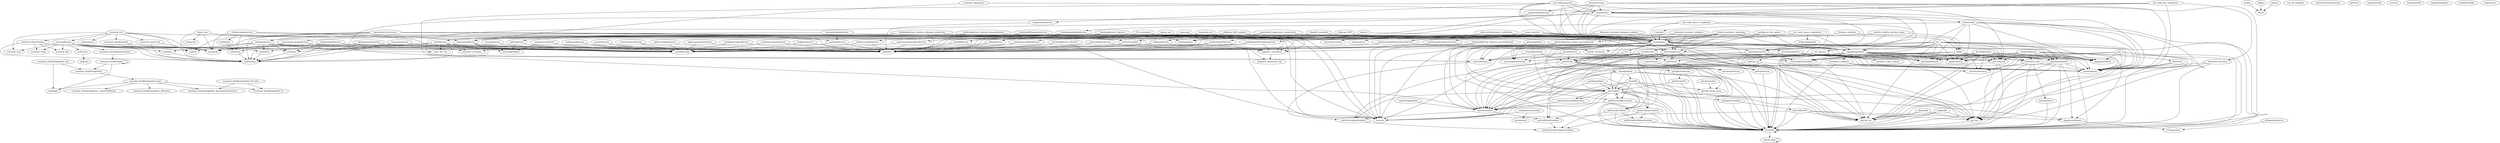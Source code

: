 /* Created by mdot for Matlab */
digraph m2html {
  PCA_stochastic -> stiefelfactory;
  PCA_stochastic -> stochasticgradient;
  PCA_stochastic -> statsfunhelper;
  dominant_invariant_subspace -> grassmannfactory;
  dominant_invariant_subspace -> trustregions;
  dominant_invariant_subspace -> hessianspectrum;
  dominant_invariant_subspace_complex -> grassmanncomplexfactory;
  dominant_invariant_subspace_complex -> trustregions;
  dominant_invariant_subspace_complex -> hessianspectrum;
  doubly_stochastic_denoising -> doubly_stochastic;
  doubly_stochastic_denoising -> multinomialdoublystochasticfactory;
  doubly_stochastic_denoising -> multinomialsymmetricfactory;
  doubly_stochastic_denoising -> conjugategradient;
  doubly_stochastic_denoising -> trustregions;
  doubly_stochastic_denoising -> checkgradient;
  doubly_stochastic_denoising -> checkhessian;
  elliptope_SDP -> obliquefactory;
  elliptope_SDP -> trustregions;
  elliptope_SDP_complex -> obliquecomplexfactory;
  elliptope_SDP_complex -> trustregions;
  essential_svd -> essential_costE2cost;
  essential_svd -> essential_egradE2egrad;
  essential_svd -> essential_ehessE2ehess;
  essential_svd -> essential_hat3;
  essential_svd -> essentialfactory;
  essential_svd -> randrot;
  essential_svd -> trustregions;
  essential_svd -> multiprod;
  essential_svd -> multisqnorm;
  generalized_eigenvalue_computation -> grassmanngeneralizedfactory;
  generalized_eigenvalue_computation -> trustregions;
  generalized_procrustes -> euclideanfactory;
  generalized_procrustes -> randrot;
  generalized_procrustes -> rotationsfactory;
  generalized_procrustes -> trustregions;
  generalized_procrustes -> hessianspectrum;
  generalized_procrustes -> multiprod;
  generalized_procrustes -> multitransp;
  generalized_procrustes -> productmanifold;
  low_rank_dist_completion -> mergeOptions;
  low_rank_dist_completion -> symfixedrankYYfactory;
  low_rank_dist_completion -> linesearch_decrease;
  low_rank_dist_completion -> trustregions;
  low_rank_dist_completion -> manoptsolve;
  low_rank_matrix_completion -> fixedrankembeddedfactory;
  low_rank_matrix_completion -> conjugategradient;
  low_rank_matrix_completion -> trustregions;
  low_rank_matrix_completion -> hessianspectrum;
  low_rank_tensor_completion -> fixedrankfactory_tucker_preconditioned;
  low_rank_tensor_completion -> tucker2multiarray;
  low_rank_tensor_completion -> conjugategradient;
  low_rank_tensor_completion -> trustregions;
  maxcut -> elliptopefactory;
  maxcut -> trustregions;
  maxcut -> statsfunhelper;
  nonlinear_eigenspace -> grassmannfactory;
  nonlinear_eigenspace -> manoptsolve;
  packing_on_the_sphere -> obliquefactory;
  packing_on_the_sphere -> conjugategradient;
  packing_on_the_sphere -> hessianspectrum;
  positive_definite_karcher_mean -> sympositivedefinitefactory;
  positive_definite_karcher_mean -> rlbfgs;
  positive_definite_karcher_mean -> approxhessianFD;
  radio_interferometric_calibration -> symfixedrankYYcomplexfactory;
  radio_interferometric_calibration -> trustregions;
  robust_pca -> grassmannfactory;
  robust_pca -> trustregions;
  robust_pca -> multiprod;
  robust_pca -> multiscale;
  robust_pca -> multitransp;
  shapefit_smoothed -> shapefitfactory;
  shapefit_smoothed -> trustregions;
  sparse_pca -> stiefelfactory;
  sparse_pca -> trustregions;
  thomson_problem -> obliquefactory;
  thomson_problem -> rlbfgs;
  truncated_svd -> grassmannfactory;
  truncated_svd -> trustregions;
  truncated_svd -> hessianspectrum;
  truncated_svd -> productmanifold;
  using_counters -> spherefactory;
  using_counters -> rlbfgs;
  using_counters -> conjugategradient;
  using_counters -> trustregions;
  using_counters -> incrementcounter;
  using_counters -> statscounters;
  using_counters -> statsfunhelper;
  using_gpu -> grassmannfactory;
  using_gpu -> trustregions;
  StoreDB -> StoreDB;
  StoreDB -> handle_light;
  canGetDirectionalDerivative -> canGetGradient;
  canGetEuclideanGradient -> canGetPartialEuclideanGradient;
  canGetGradient -> canGetEuclideanGradient;
  canGetGradient -> canGetPartialGradient;
  canGetHessian -> canGetEuclideanGradient;
  canGetPartialGradient -> canGetPartialEuclideanGradient;
  canGetPrecon -> canGetSqrtPrecon;
  canGetSubgradient -> canGetGradient;
  getApproxGradient -> StoreDB;
  getApproxGradient -> getGradientFD;
  getApproxHessian -> StoreDB;
  getApproxHessian -> getHessianFD;
  getCost -> StoreDB;
  getCostGrad -> StoreDB;
  getCostGrad -> getCost;
  getCostGrad -> getGradient;
  getDirectionalDerivative -> StoreDB;
  getDirectionalDerivative -> canGetGradient;
  getDirectionalDerivative -> getGradient;
  getEuclideanGradient -> StoreDB;
  getEuclideanGradient -> canGetPartialEuclideanGradient;
  getEuclideanGradient -> getPartialEuclideanGradient;
  getGradient -> StoreDB;
  getGradient -> canGetDirectionalDerivative;
  getGradient -> canGetEuclideanGradient;
  getGradient -> canGetPartialGradient;
  getGradient -> getApproxGradient;
  getGradient -> getDirectionalDerivative;
  getGradient -> getEuclideanGradient;
  getGradient -> getPartialGradient;
  getGradient -> lincomb;
  getGradient -> tangentorthobasis;
  getGradientFD -> StoreDB;
  getGradientFD -> canGetCost;
  getGradientFD -> getCost;
  getGradientFD -> lincomb;
  getGradientFD -> tangentorthobasis;
  getHessian -> StoreDB;
  getHessian -> canGetEuclideanGradient;
  getHessian -> getApproxHessian;
  getHessian -> getEuclideanGradient;
  getHessianFD -> StoreDB;
  getHessianFD -> getGradient;
  getLinesearch -> StoreDB;
  getPartialEuclideanGradient -> StoreDB;
  getPartialGradient -> StoreDB;
  getPartialGradient -> canGetPartialEuclideanGradient;
  getPartialGradient -> getPartialEuclideanGradient;
  getPrecon -> StoreDB;
  getPrecon -> canGetSqrtPrecon;
  getPrecon -> getSqrtPrecon;
  getSqrtPrecon -> StoreDB;
  getSubgradient -> StoreDB;
  getSubgradient -> canGetGradient;
  getSubgradient -> getGradient;
  handle_light -> handle_light;
  complexcirclefactory -> factorygpuhelper;
  complexcirclefactory -> hashmd5;
  complexcirclefactory -> matrixlincomb;
  realphasefactory -> hashmd5;
  realphasefactory -> matrixlincomb;
  essential_costE2cost -> multiprod;
  essential_costE2cost -> multitransp;
  essential_egradE2egrad -> multiprod;
  essential_egradE2egrad -> multitransp;
  essential_ehessE2ehess -> essential_flat;
  essential_ehessE2ehess -> essential_sharp;
  essential_ehessE2ehess -> multiprod;
  essential_ehessE2ehess -> multitransp;
  essentialfactory -> essential_flat;
  essentialfactory -> essential_hat3;
  essentialfactory -> essential_sharp;
  essentialfactory -> essential_closestRepresentative;
  essentialfactory -> randrot;
  essentialfactory -> randskew;
  essentialfactory -> hashmd5;
  essentialfactory -> matrixlincomb;
  essentialfactory -> multiprod;
  essentialfactory -> multiskew;
  essentialfactory -> multisym;
  essentialfactory -> multitrace;
  essentialfactory -> multitransp;
  essential_closestRepresentative -> essential_distMinAngle;
  essential_distMinAngle -> essential_distMinAngle;
  essential_distMinAngle -> essential_distMinAnglePair;
  essential_distMinAngle -> modAngle;
  essential_distMinAnglePair -> essential_distMinAnglePair_base;
  essential_distMinAnglePair_base -> essential_distMinAnglePair_computeDfBreak;
  essential_distMinAnglePair_base -> essential_distMinAnglePair_dfNewton;
  essential_distMinAnglePair_base -> essential_distMinAnglePair_discontinuityDistance;
  essential_distMinAnglePair_base -> essential_distMinAnglePair_ft;
  essential_distMinAnglePair_base -> modAngle;
  essential_distMinAnglePair_ftFromQ -> essential_distMinAnglePair_discontinuityDistance;
  essential_distMinAnglePair_ftFromQ -> essential_distMinAnglePair_ft;
  essential_distMinAnglePair_test -> essential_distMinAnglePair;
  essential_distMinAnglePair_test -> modAngle;
  centeredmatrixfactory -> hashmd5;
  centeredmatrixfactory -> matrixlincomb;
  constantfactory -> matrixlincomb;
  euclideancomplexfactory -> hashmd5;
  euclideancomplexfactory -> matrixlincomb;
  euclideanfactory -> hashmd5;
  euclideanfactory -> matrixlincomb;
  shapefitfactory -> hashmd5;
  shapefitfactory -> matrixlincomb;
  skewsymmetricfactory -> hashmd5;
  skewsymmetricfactory -> matrixlincomb;
  skewsymmetricfactory -> multiskew;
  skewsymmetricfactory -> multitransp;
  symmetricfactory -> hashmd5;
  symmetricfactory -> matrixlincomb;
  symmetricfactory -> multisym;
  symmetricfactory -> multitransp;
  fixedrankMNquotientfactory -> stiefelfactory;
  fixedrankMNquotientfactory -> hashmd5;
  fixedrankMNquotientfactory -> lincomb;
  fixedrankMNquotientfactory -> lyapunov_symmetric;
  fixedrankembeddedfactory -> stiefelfactory;
  fixedrankembeddedfactory -> hashmd5;
  fixedrankembeddedfactory -> lincomb;
  fixedrankfactory_2factors -> hashmd5;
  fixedrankfactory_2factors -> lincomb;
  fixedrankfactory_2factors -> sylvester_nochecks;
  fixedrankfactory_2factors_preconditioned -> hashmd5;
  fixedrankfactory_2factors_preconditioned -> lincomb;
  fixedrankfactory_2factors_subspace_projection -> stiefelfactory;
  fixedrankfactory_2factors_subspace_projection -> hashmd5;
  fixedrankfactory_2factors_subspace_projection -> lincomb;
  fixedrankfactory_2factors_subspace_projection -> lyapunov_symmetric_eig;
  fixedrankfactory_3factors -> stiefelfactory;
  fixedrankfactory_3factors -> hashmd5;
  fixedrankfactory_3factors -> lincomb;
  fixedrankfactory_3factors -> lyapunov_symmetric;
  fixedrankfactory_3factors_preconditioned -> stiefelfactory;
  fixedrankfactory_3factors_preconditioned -> hashmd5;
  fixedrankfactory_3factors_preconditioned -> lincomb;
  fixedrankfactory_3factors_preconditioned -> lyapunov_symmetric;
  fixedrankfactory_tucker_preconditioned -> hashmd5;
  fixedrankfactory_tucker_preconditioned -> lincomb;
  fixedrankfactory_tucker_preconditioned -> lyapunov_symmetric;
  grassmanncomplexfactory -> hashmd5;
  grassmanncomplexfactory -> matrixlincomb;
  grassmanncomplexfactory -> multihconj;
  grassmanncomplexfactory -> multiprod;
  grassmannfactory -> factorygpuhelper;
  grassmannfactory -> hashmd5;
  grassmannfactory -> matrixlincomb;
  grassmannfactory -> multiprod;
  grassmannfactory -> multitransp;
  grassmanngeneralizedfactory -> hashmd5;
  grassmanngeneralizedfactory -> matrixlincomb;
  multinomialdoublystochasticfactory -> doubly_stochastic;
  multinomialdoublystochasticfactory -> hashmd5;
  multinomialdoublystochasticfactory -> matrixlincomb;
  multinomialfactory -> hashmd5;
  multinomialfactory -> matrixlincomb;
  multinomialsymmetricfactory -> doubly_stochastic;
  multinomialsymmetricfactory -> hashmd5;
  multinomialsymmetricfactory -> matrixlincomb;
  obliquecomplexfactory -> hashmd5;
  obliquecomplexfactory -> matrixlincomb;
  obliquefactory -> hashmd5;
  obliquefactory -> matrixlincomb;
  positivefactory -> hashmd5;
  positivefactory -> matrixlincomb;
  randskew -> multitransp;
  rotationsfactory -> randrot;
  rotationsfactory -> randskew;
  rotationsfactory -> solve_for_triu;
  rotationsfactory -> hashmd5;
  rotationsfactory -> matrixlincomb;
  rotationsfactory -> multiprod;
  rotationsfactory -> multiskew;
  rotationsfactory -> multisym;
  rotationsfactory -> multitransp;
  rotationsfactory -> sylvester_nochecks;
  specialeuclideanfactory -> euclideanfactory;
  specialeuclideanfactory -> rotationsfactory;
  specialeuclideanfactory -> productmanifold;
  spherecomplexfactory -> hashmd5;
  spherecomplexfactory -> matrixlincomb;
  spherefactory -> factorygpuhelper;
  spherefactory -> hashmd5;
  spherefactory -> matrixlincomb;
  spheresymmetricfactory -> hashmd5;
  spheresymmetricfactory -> matrixlincomb;
  stiefelcomplexfactory -> hashmd5;
  stiefelcomplexfactory -> matrixlincomb;
  stiefelcomplexfactory -> multihconj;
  stiefelcomplexfactory -> multiherm;
  stiefelcomplexfactory -> multiprod;
  stiefelfactory -> solve_for_triu;
  stiefelfactory -> factorygpuhelper;
  stiefelfactory -> hashmd5;
  stiefelfactory -> matrixlincomb;
  stiefelfactory -> multiprod;
  stiefelfactory -> multisym;
  stiefelfactory -> multitransp;
  stiefelfactory -> sylvester_nochecks;
  stiefelgeneralizedfactory -> hashmd5;
  stiefelgeneralizedfactory -> matrixlincomb;
  stiefelstackedfactory -> hashmd5;
  stiefelstackedfactory -> matrixlincomb;
  stiefelstackedfactory -> multiprod;
  stiefelstackedfactory -> multisym;
  stiefelstackedfactory -> multitransp;
  elliptopefactory -> hashmd5;
  elliptopefactory -> lyapunov_symmetric;
  elliptopefactory -> matrixlincomb;
  spectrahedronfactory -> hashmd5;
  spectrahedronfactory -> lyapunov_symmetric;
  spectrahedronfactory -> matrixlincomb;
  symfixedrankYYcomplexfactory -> hashmd5;
  symfixedrankYYcomplexfactory -> lyapunov_symmetric;
  symfixedrankYYcomplexfactory -> matrixlincomb;
  symfixedrankYYfactory -> hashmd5;
  symfixedrankYYfactory -> lyapunov_symmetric;
  symfixedrankYYfactory -> matrixlincomb;
  sympositivedefinitefactory -> hashmd5;
  sympositivedefinitefactory -> matrixlincomb;
  arc -> StoreDB;
  arc -> applyStatsfun;
  arc -> canGetApproxGradient;
  arc -> canGetApproxHessian;
  arc -> canGetCost;
  arc -> canGetGradient;
  arc -> canGetHessian;
  arc -> getCostGrad;
  arc -> getGlobalDefaults;
  arc -> mergeOptions;
  arc -> stoppingcriterion;
  arc -> arc_lanczos;
  arc -> approxgradientFD;
  arc -> approxhessianFD;
  arc_lanczos -> getHessian;
  arc_lanczos -> mergeOptions;
  arc_lanczos -> minimize_cubic_newton;
  arc_lanczos -> lincomb;
  barzilaiborwein -> StoreDB;
  barzilaiborwein -> applyStatsfun;
  barzilaiborwein -> canGetApproxGradient;
  barzilaiborwein -> canGetCost;
  barzilaiborwein -> canGetGradient;
  barzilaiborwein -> canGetLinesearch;
  barzilaiborwein -> getCostGrad;
  barzilaiborwein -> getGlobalDefaults;
  barzilaiborwein -> mergeOptions;
  barzilaiborwein -> stoppingcriterion;
  barzilaiborwein -> approxgradientFD;
  barzilaiborwein -> linesearch_hint;
  rlbfgs -> StoreDB;
  rlbfgs -> applyStatsfun;
  rlbfgs -> canGetApproxGradient;
  rlbfgs -> canGetCost;
  rlbfgs -> canGetGradient;
  rlbfgs -> canGetLinesearch;
  rlbfgs -> getCostGrad;
  rlbfgs -> getGlobalDefaults;
  rlbfgs -> mergeOptions;
  rlbfgs -> stoppingcriterion;
  rlbfgs -> approxgradientFD;
  rlbfgs -> linesearch_hint;
  conjugategradient -> StoreDB;
  conjugategradient -> applyStatsfun;
  conjugategradient -> canGetApproxGradient;
  conjugategradient -> canGetCost;
  conjugategradient -> canGetGradient;
  conjugategradient -> canGetLinesearch;
  conjugategradient -> getCostGrad;
  conjugategradient -> getGlobalDefaults;
  conjugategradient -> getPrecon;
  conjugategradient -> mergeOptions;
  conjugategradient -> stoppingcriterion;
  conjugategradient -> approxgradientFD;
  conjugategradient -> linesearch_adaptive;
  conjugategradient -> linesearch_hint;
  approxgradientFD -> StoreDB;
  approxgradientFD -> canGetCost;
  approxgradientFD -> getCost;
  approxgradientFD -> mergeOptions;
  approxgradientFD -> lincomb;
  approxgradientFD -> tangentorthobasis;
  approxhessianFD -> StoreDB;
  approxhessianFD -> canGetApproxGradient;
  approxhessianFD -> canGetGradient;
  approxhessianFD -> getGradient;
  approxhessianFD -> mergeOptions;
  linesearch -> StoreDB;
  linesearch -> getCost;
  linesearch -> mergeOptions;
  linesearch_adaptive -> StoreDB;
  linesearch_adaptive -> getCost;
  linesearch_adaptive -> mergeOptions;
  linesearch_decrease -> StoreDB;
  linesearch_decrease -> getCost;
  linesearch_decrease -> mergeOptions;
  linesearch_hint -> StoreDB;
  linesearch_hint -> canGetLinesearch;
  linesearch_hint -> getCost;
  linesearch_hint -> getLinesearch;
  linesearch_hint -> mergeOptions;
  centroid -> trustregions;
  neldermead -> StoreDB;
  neldermead -> applyStatsfun;
  neldermead -> canGetCost;
  neldermead -> getCost;
  neldermead -> getGlobalDefaults;
  neldermead -> mergeOptions;
  neldermead -> stoppingcriterion;
  neldermead -> centroid;
  preconhessiansolve -> StoreDB;
  preconhessiansolve -> canGetApproxHessian;
  preconhessiansolve -> canGetHessian;
  preconhessiansolve -> getHessian;
  preconhessiansolve -> mergeOptions;
  preconhessiansolve -> approxhessianFD;
  preconhessiansolve -> trustregions;
  preconhessiansolve -> manoptsolve;
  preconhessiansolve -> tangentspacefactory;
  pso -> StoreDB;
  pso -> applyStatsfun;
  pso -> canGetCost;
  pso -> getCost;
  pso -> getGlobalDefaults;
  pso -> mergeOptions;
  pso -> stoppingcriterion;
  steepestdescent -> StoreDB;
  steepestdescent -> applyStatsfun;
  steepestdescent -> canGetApproxGradient;
  steepestdescent -> canGetCost;
  steepestdescent -> canGetGradient;
  steepestdescent -> canGetLinesearch;
  steepestdescent -> getCostGrad;
  steepestdescent -> getGlobalDefaults;
  steepestdescent -> mergeOptions;
  steepestdescent -> stoppingcriterion;
  steepestdescent -> approxgradientFD;
  steepestdescent -> linesearch;
  steepestdescent -> linesearch_hint;
  stepsize_sg -> StoreDB;
  stepsize_sg -> mergeOptions;
  stochasticgradient -> StoreDB;
  stochasticgradient -> applyStatsfun;
  stochasticgradient -> canGetPartialGradient;
  stochasticgradient -> getGlobalDefaults;
  stochasticgradient -> getPartialGradient;
  stochasticgradient -> mergeOptions;
  stochasticgradient -> stoppingcriterion;
  stochasticgradient -> stepsize_sg;
  tCG -> getHessian;
  tCG -> getPrecon;
  tCG -> lincomb;
  trustregions -> StoreDB;
  trustregions -> applyStatsfun;
  trustregions -> canGetApproxGradient;
  trustregions -> canGetApproxHessian;
  trustregions -> canGetCost;
  trustregions -> canGetGradient;
  trustregions -> canGetHessian;
  trustregions -> getCost;
  trustregions -> getCostGrad;
  trustregions -> getDirectionalDerivative;
  trustregions -> getGlobalDefaults;
  trustregions -> getGradient;
  trustregions -> getHessian;
  trustregions -> mergeOptions;
  trustregions -> stoppingcriterion;
  trustregions -> approxgradientFD;
  trustregions -> approxhessianFD;
  trustregions -> tCG;
  checkdiff -> StoreDB;
  checkdiff -> canGetCost;
  checkdiff -> canGetDirectionalDerivative;
  checkdiff -> canGetGradient;
  checkdiff -> getCost;
  checkdiff -> getDirectionalDerivative;
  checkdiff -> getGradient;
  checkdiff -> identify_linear_piece;
  checkgradient -> StoreDB;
  checkgradient -> canGetCost;
  checkgradient -> canGetGradient;
  checkgradient -> canGetPartialGradient;
  checkgradient -> getGradient;
  checkgradient -> checkdiff;
  checkhessian -> StoreDB;
  checkhessian -> canGetCost;
  checkhessian -> canGetGradient;
  checkhessian -> canGetHessian;
  checkhessian -> getCost;
  checkhessian -> getGradient;
  checkhessian -> getHessian;
  checkhessian -> identify_linear_piece;
  checkretraction -> identify_linear_piece;
  criticalpointfinder -> canGetHessian;
  criticalpointfinder -> getGradient;
  criticalpointfinder -> getHessian;
  dexpm -> dfunm;
  dlogm -> dfunm;
  dsqrtm -> dfunm;
  hessianextreme -> StoreDB;
  hessianextreme -> canGetGradient;
  hessianextreme -> getCostGrad;
  hessianextreme -> getHessian;
  hessianextreme -> mergeOptions;
  hessianextreme -> trustregions;
  hessianextreme -> manoptsolve;
  hessianextreme -> tangentspherefactory;
  hessianmatrix -> StoreDB;
  hessianmatrix -> canGetApproxHessian;
  hessianmatrix -> canGetHessian;
  hessianmatrix -> getHessian;
  hessianmatrix -> tangentorthobasis;
  hessianspectrum -> StoreDB;
  hessianspectrum -> canGetApproxHessian;
  hessianspectrum -> canGetGradient;
  hessianspectrum -> canGetHessian;
  hessianspectrum -> canGetPrecon;
  hessianspectrum -> canGetSqrtPrecon;
  hessianspectrum -> getCostGrad;
  hessianspectrum -> getHessian;
  hessianspectrum -> getPrecon;
  hessianspectrum -> getSqrtPrecon;
  lyapunov_symmetric -> lyapunov_symmetric_eig;
  manoptsolve -> canGetCost;
  manoptsolve -> canGetGradient;
  manoptsolve -> canGetHessian;
  manoptsolve -> mergeOptions;
  manoptsolve -> conjugategradient;
  manoptsolve -> neldermead;
  manoptsolve -> trustregions;
  multihconj -> multitransp;
  multiherm -> multihconj;
  multiskew -> multitransp;
  multisym -> multitransp;
  multitrace -> diagsum;
  orthogonalizetwice -> orthogonalize;
  plotprofile -> StoreDB;
  plotprofile -> canGetCost;
  plotprofile -> getCost;
  powermanifold -> hashmd5;
  powermanifold -> lincomb;
  productmanifold -> hashmd5;
  productmanifold -> lincomb;
  smallestinconvexhull -> grammatrix;
  smallestinconvexhull -> lincomb;
  surfprofile -> StoreDB;
  surfprofile -> canGetCost;
  surfprofile -> getCost;
  tangentorthobasis -> orthogonalize;
  tangentspacefactory -> hashmd5;
  tangentspherefactory -> hashmd5;

  PCA_stochastic [URL="examples/PCA_stochastic.html"];
  dominant_invariant_subspace [URL="examples/dominant_invariant_subspace.html"];
  dominant_invariant_subspace_complex [URL="examples/dominant_invariant_subspace_complex.html"];
  doubly_stochastic_denoising [URL="examples/doubly_stochastic_denoising.html"];
  elliptope_SDP [URL="examples/elliptope_SDP.html"];
  elliptope_SDP_complex [URL="examples/elliptope_SDP_complex.html"];
  essential_svd [URL="examples/essential_svd.html"];
  generalized_eigenvalue_computation [URL="examples/generalized_eigenvalue_computation.html"];
  generalized_procrustes [URL="examples/generalized_procrustes.html"];
  low_rank_dist_completion [URL="examples/low_rank_dist_completion.html"];
  low_rank_matrix_completion [URL="examples/low_rank_matrix_completion.html"];
  low_rank_tensor_completion [URL="examples/low_rank_tensor_completion.html"];
  maxcut [URL="examples/maxcut.html"];
  nonlinear_eigenspace [URL="examples/nonlinear_eigenspace.html"];
  packing_on_the_sphere [URL="examples/packing_on_the_sphere.html"];
  positive_definite_karcher_mean [URL="examples/positive_definite_karcher_mean.html"];
  radio_interferometric_calibration [URL="examples/radio_interferometric_calibration.html"];
  robust_pca [URL="examples/robust_pca.html"];
  run_all_examples [URL="examples/run_all_examples.html"];
  shapefit_smoothed [URL="examples/shapefit_smoothed.html"];
  sparse_pca [URL="examples/sparse_pca.html"];
  thomson_problem [URL="examples/thomson_problem.html"];
  truncated_svd [URL="examples/truncated_svd.html"];
  using_counters [URL="examples/using_counters.html"];
  using_gpu [URL="examples/using_gpu.html"];
  StoreDB [URL="manopt/core/StoreDB.html"];
  applyStatsfun [URL="manopt/core/applyStatsfun.html"];
  canGetApproxGradient [URL="manopt/core/canGetApproxGradient.html"];
  canGetApproxHessian [URL="manopt/core/canGetApproxHessian.html"];
  canGetCost [URL="manopt/core/canGetCost.html"];
  canGetDirectionalDerivative [URL="manopt/core/canGetDirectionalDerivative.html"];
  canGetEuclideanGradient [URL="manopt/core/canGetEuclideanGradient.html"];
  canGetEuclideanHessian [URL="manopt/core/canGetEuclideanHessian.html"];
  canGetGradient [URL="manopt/core/canGetGradient.html"];
  canGetHessian [URL="manopt/core/canGetHessian.html"];
  canGetLinesearch [URL="manopt/core/canGetLinesearch.html"];
  canGetPartialEuclideanGradient [URL="manopt/core/canGetPartialEuclideanGradient.html"];
  canGetPartialGradient [URL="manopt/core/canGetPartialGradient.html"];
  canGetPrecon [URL="manopt/core/canGetPrecon.html"];
  canGetSqrtPrecon [URL="manopt/core/canGetSqrtPrecon.html"];
  canGetSubgradient [URL="manopt/core/canGetSubgradient.html"];
  getApproxGradient [URL="manopt/core/getApproxGradient.html"];
  getApproxHessian [URL="manopt/core/getApproxHessian.html"];
  getCost [URL="manopt/core/getCost.html"];
  getCostGrad [URL="manopt/core/getCostGrad.html"];
  getDirectionalDerivative [URL="manopt/core/getDirectionalDerivative.html"];
  getEuclideanGradient [URL="manopt/core/getEuclideanGradient.html"];
  getGlobalDefaults [URL="manopt/core/getGlobalDefaults.html"];
  getGradient [URL="manopt/core/getGradient.html"];
  getGradientFD [URL="manopt/core/getGradientFD.html"];
  getHessian [URL="manopt/core/getHessian.html"];
  getHessianFD [URL="manopt/core/getHessianFD.html"];
  getLinesearch [URL="manopt/core/getLinesearch.html"];
  getPartialEuclideanGradient [URL="manopt/core/getPartialEuclideanGradient.html"];
  getPartialGradient [URL="manopt/core/getPartialGradient.html"];
  getPrecon [URL="manopt/core/getPrecon.html"];
  getSqrtPrecon [URL="manopt/core/getSqrtPrecon.html"];
  getStore [URL="manopt/core/getStore.html"];
  getSubgradient [URL="manopt/core/getSubgradient.html"];
  handle_light [URL="manopt/core/handle_light.html"];
  mergeOptions [URL="manopt/core/mergeOptions.html"];
  purgeStoredb [URL="manopt/core/purgeStoredb.html"];
  setStore [URL="manopt/core/setStore.html"];
  stoppingcriterion [URL="manopt/core/stoppingcriterion.html"];
  complexcirclefactory [URL="manopt/manifolds/complexcircle/complexcirclefactory.html"];
  realphasefactory [URL="manopt/manifolds/complexcircle/realphasefactory.html"];
  essential_costE2cost [URL="manopt/manifolds/essential/essential_costE2cost.html"];
  essential_egradE2egrad [URL="manopt/manifolds/essential/essential_egradE2egrad.html"];
  essential_ehessE2ehess [URL="manopt/manifolds/essential/essential_ehessE2ehess.html"];
  essential_flat [URL="manopt/manifolds/essential/essential_flat.html"];
  essential_hat3 [URL="manopt/manifolds/essential/essential_hat3.html"];
  essential_sharp [URL="manopt/manifolds/essential/essential_sharp.html"];
  essentialfactory [URL="manopt/manifolds/essential/essentialfactory.html"];
  essential_closestRepresentative [URL="manopt/manifolds/essential/privateessential/essential_closestRepresentative.html"];
  essential_distMinAngle [URL="manopt/manifolds/essential/privateessential/essential_distMinAngle.html"];
  essential_distMinAnglePair [URL="manopt/manifolds/essential/privateessential/essential_distMinAnglePair.html"];
  essential_distMinAnglePair_base [URL="manopt/manifolds/essential/privateessential/essential_distMinAnglePair_base.html"];
  essential_distMinAnglePair_computeDfBreak [URL="manopt/manifolds/essential/privateessential/essential_distMinAnglePair_computeDfBreak.html"];
  essential_distMinAnglePair_dfNewton [URL="manopt/manifolds/essential/privateessential/essential_distMinAnglePair_dfNewton.html"];
  essential_distMinAnglePair_discontinuityDistance [URL="manopt/manifolds/essential/privateessential/essential_distMinAnglePair_discontinuityDistance.html"];
  essential_distMinAnglePair_ft [URL="manopt/manifolds/essential/privateessential/essential_distMinAnglePair_ft.html"];
  essential_distMinAnglePair_ftFromQ [URL="manopt/manifolds/essential/privateessential/essential_distMinAnglePair_ftFromQ.html"];
  essential_distMinAnglePair_test [URL="manopt/manifolds/essential/privateessential/essential_distMinAnglePair_test.html"];
  modAngle [URL="manopt/manifolds/essential/privateessential/modAngle.html"];
  centeredmatrixfactory [URL="manopt/manifolds/euclidean/centeredmatrixfactory.html"];
  constantfactory [URL="manopt/manifolds/euclidean/constantfactory.html"];
  euclideancomplexfactory [URL="manopt/manifolds/euclidean/euclideancomplexfactory.html"];
  euclideanfactory [URL="manopt/manifolds/euclidean/euclideanfactory.html"];
  shapefitfactory [URL="manopt/manifolds/euclidean/shapefitfactory.html"];
  skewsymmetricfactory [URL="manopt/manifolds/euclidean/skewsymmetricfactory.html"];
  symmetricfactory [URL="manopt/manifolds/euclidean/symmetricfactory.html"];
  fixedrankMNquotientfactory [URL="manopt/manifolds/fixedrank/fixedrankMNquotientfactory.html"];
  fixedrankembeddedfactory [URL="manopt/manifolds/fixedrank/fixedrankembeddedfactory.html"];
  fixedrankfactory_2factors [URL="manopt/manifolds/fixedrank/fixedrankfactory_2factors.html"];
  fixedrankfactory_2factors_preconditioned [URL="manopt/manifolds/fixedrank/fixedrankfactory_2factors_preconditioned.html"];
  fixedrankfactory_2factors_subspace_projection [URL="manopt/manifolds/fixedrank/fixedrankfactory_2factors_subspace_projection.html"];
  fixedrankfactory_3factors [URL="manopt/manifolds/fixedrank/fixedrankfactory_3factors.html"];
  fixedrankfactory_3factors_preconditioned [URL="manopt/manifolds/fixedrank/fixedrankfactory_3factors_preconditioned.html"];
  fixedrankfactory_tucker_preconditioned [URL="manopt/manifolds/fixedranktensors/fixedrankfactory_tucker_preconditioned.html"];
  tucker2multiarray [URL="manopt/manifolds/fixedranktensors/tucker2multiarray.html"];
  grassmanncomplexfactory [URL="manopt/manifolds/grassmann/grassmanncomplexfactory.html"];
  grassmannfactory [URL="manopt/manifolds/grassmann/grassmannfactory.html"];
  grassmanngeneralizedfactory [URL="manopt/manifolds/grassmann/grassmanngeneralizedfactory.html"];
  doubly_stochastic [URL="manopt/manifolds/multinomial/doubly_stochastic.html"];
  multinomialdoublystochasticfactory [URL="manopt/manifolds/multinomial/multinomialdoublystochasticfactory.html"];
  multinomialfactory [URL="manopt/manifolds/multinomial/multinomialfactory.html"];
  multinomialsymmetricfactory [URL="manopt/manifolds/multinomial/multinomialsymmetricfactory.html"];
  obliquecomplexfactory [URL="manopt/manifolds/oblique/obliquecomplexfactory.html"];
  obliquefactory [URL="manopt/manifolds/oblique/obliquefactory.html"];
  positivefactory [URL="manopt/manifolds/positive/positivefactory.html"];
  randrot [URL="manopt/manifolds/rotations/randrot.html"];
  randskew [URL="manopt/manifolds/rotations/randskew.html"];
  rotationsfactory [URL="manopt/manifolds/rotations/rotationsfactory.html"];
  specialeuclideanfactory [URL="manopt/manifolds/specialeuclidean/specialeuclideanfactory.html"];
  spherecomplexfactory [URL="manopt/manifolds/sphere/spherecomplexfactory.html"];
  spherefactory [URL="manopt/manifolds/sphere/spherefactory.html"];
  spheresymmetricfactory [URL="manopt/manifolds/sphere/spheresymmetricfactory.html"];
  solve_for_triu [URL="manopt/manifolds/stiefel/solve_for_triu.html"];
  stiefelcomplexfactory [URL="manopt/manifolds/stiefel/stiefelcomplexfactory.html"];
  stiefelfactory [URL="manopt/manifolds/stiefel/stiefelfactory.html"];
  stiefelgeneralizedfactory [URL="manopt/manifolds/stiefel/stiefelgeneralizedfactory.html"];
  stiefelstackedfactory [URL="manopt/manifolds/stiefel/stiefelstackedfactory.html"];
  elliptopefactory [URL="manopt/manifolds/symfixedrank/elliptopefactory.html"];
  spectrahedronfactory [URL="manopt/manifolds/symfixedrank/spectrahedronfactory.html"];
  symfixedrankYYcomplexfactory [URL="manopt/manifolds/symfixedrank/symfixedrankYYcomplexfactory.html"];
  symfixedrankYYfactory [URL="manopt/manifolds/symfixedrank/symfixedrankYYfactory.html"];
  sympositivedefinitefactory [URL="manopt/manifolds/symfixedrank/sympositivedefinitefactory.html"];
  arc [URL="manopt/solvers/arc/arc.html"];
  arc_lanczos [URL="manopt/solvers/arc/arc_lanczos.html"];
  minimize_cubic_newton [URL="manopt/solvers/arc/minimize_cubic_newton.html"];
  barzilaiborwein [URL="manopt/solvers/barzilaiborwein/barzilaiborwein.html"];
  rlbfgs [URL="manopt/solvers/bfgs/rlbfgs.html"];
  conjugategradient [URL="manopt/solvers/conjugategradient/conjugategradient.html"];
  approxgradientFD [URL="manopt/solvers/gradientapproximations/approxgradientFD.html"];
  approxhessianFD [URL="manopt/solvers/hessianapproximations/approxhessianFD.html"];
  linesearch [URL="manopt/solvers/linesearch/linesearch.html"];
  linesearch_adaptive [URL="manopt/solvers/linesearch/linesearch_adaptive.html"];
  linesearch_decrease [URL="manopt/solvers/linesearch/linesearch_decrease.html"];
  linesearch_hint [URL="manopt/solvers/linesearch/linesearch_hint.html"];
  centroid [URL="manopt/solvers/neldermead/centroid.html"];
  neldermead [URL="manopt/solvers/neldermead/neldermead.html"];
  preconhessiansolve [URL="manopt/solvers/preconditioners/preconhessiansolve.html"];
  pso [URL="manopt/solvers/pso/pso.html"];
  steepestdescent [URL="manopt/solvers/steepestdescent/steepestdescent.html"];
  stepsize_sg [URL="manopt/solvers/stochasticgradient/stepsize_sg.html"];
  stochasticgradient [URL="manopt/solvers/stochasticgradient/stochasticgradient.html"];
  tCG [URL="manopt/solvers/trustregions/tCG.html"];
  trustregions [URL="manopt/solvers/trustregions/trustregions.html"];
  checkdiff [URL="manopt/tools/checkdiff.html"];
  checkgradient [URL="manopt/tools/checkgradient.html"];
  checkhessian [URL="manopt/tools/checkhessian.html"];
  checkmanifold [URL="manopt/tools/checkmanifold.html"];
  checkretraction [URL="manopt/tools/checkretraction.html"];
  criticalpointfinder [URL="manopt/tools/criticalpointfinder.html"];
  dexpm [URL="manopt/tools/dexpm.html"];
  dfunm [URL="manopt/tools/dfunm.html"];
  diagsum [URL="manopt/tools/diagsum.html"];
  dlogm [URL="manopt/tools/dlogm.html"];
  dsqrtm [URL="manopt/tools/dsqrtm.html"];
  factorygpuhelper [URL="manopt/tools/factorygpuhelper.html"];
  grammatrix [URL="manopt/tools/grammatrix.html"];
  hashmd5 [URL="manopt/tools/hashmd5.html"];
  hessianextreme [URL="manopt/tools/hessianextreme.html"];
  hessianmatrix [URL="manopt/tools/hessianmatrix.html"];
  hessianspectrum [URL="manopt/tools/hessianspectrum.html"];
  identify_linear_piece [URL="manopt/tools/identify_linear_piece.html"];
  incrementcounter [URL="manopt/tools/incrementcounter.html"];
  lincomb [URL="manopt/tools/lincomb.html"];
  lyapunov_symmetric [URL="manopt/tools/lyapunov_symmetric.html"];
  lyapunov_symmetric_eig [URL="manopt/tools/lyapunov_symmetric_eig.html"];
  manoptsolve [URL="manopt/tools/manoptsolve.html"];
  matrixlincomb [URL="manopt/tools/matrixlincomb.html"];
  multihconj [URL="manopt/tools/multihconj.html"];
  multiherm [URL="manopt/tools/multiherm.html"];
  multiprod [URL="manopt/tools/multiprod.html"];
  multiscale [URL="manopt/tools/multiscale.html"];
  multiskew [URL="manopt/tools/multiskew.html"];
  multisqnorm [URL="manopt/tools/multisqnorm.html"];
  multisym [URL="manopt/tools/multisym.html"];
  multitrace [URL="manopt/tools/multitrace.html"];
  multitransp [URL="manopt/tools/multitransp.html"];
  orthogonalize [URL="manopt/tools/orthogonalize.html"];
  orthogonalizetwice [URL="manopt/tools/orthogonalizetwice.html"];
  plotprofile [URL="manopt/tools/plotprofile.html"];
  powermanifold [URL="manopt/tools/powermanifold.html"];
  productmanifold [URL="manopt/tools/productmanifold.html"];
  smallestinconvexhull [URL="manopt/tools/smallestinconvexhull.html"];
  statscounters [URL="manopt/tools/statscounters.html"];
  statsfunhelper [URL="manopt/tools/statsfunhelper.html"];
  stopifclosedfigure [URL="manopt/tools/stopifclosedfigure.html"];
  stopifdeletedfile [URL="manopt/tools/stopifdeletedfile.html"];
  surfprofile [URL="manopt/tools/surfprofile.html"];
  sylvester_nochecks [URL="manopt/tools/sylvester_nochecks.html"];
  tangent2vec [URL="manopt/tools/tangent2vec.html"];
  tangentorthobasis [URL="manopt/tools/tangentorthobasis.html"];
  tangentspacefactory [URL="manopt/tools/tangentspacefactory.html"];
  tangentspherefactory [URL="manopt/tools/tangentspherefactory.html"];
}
